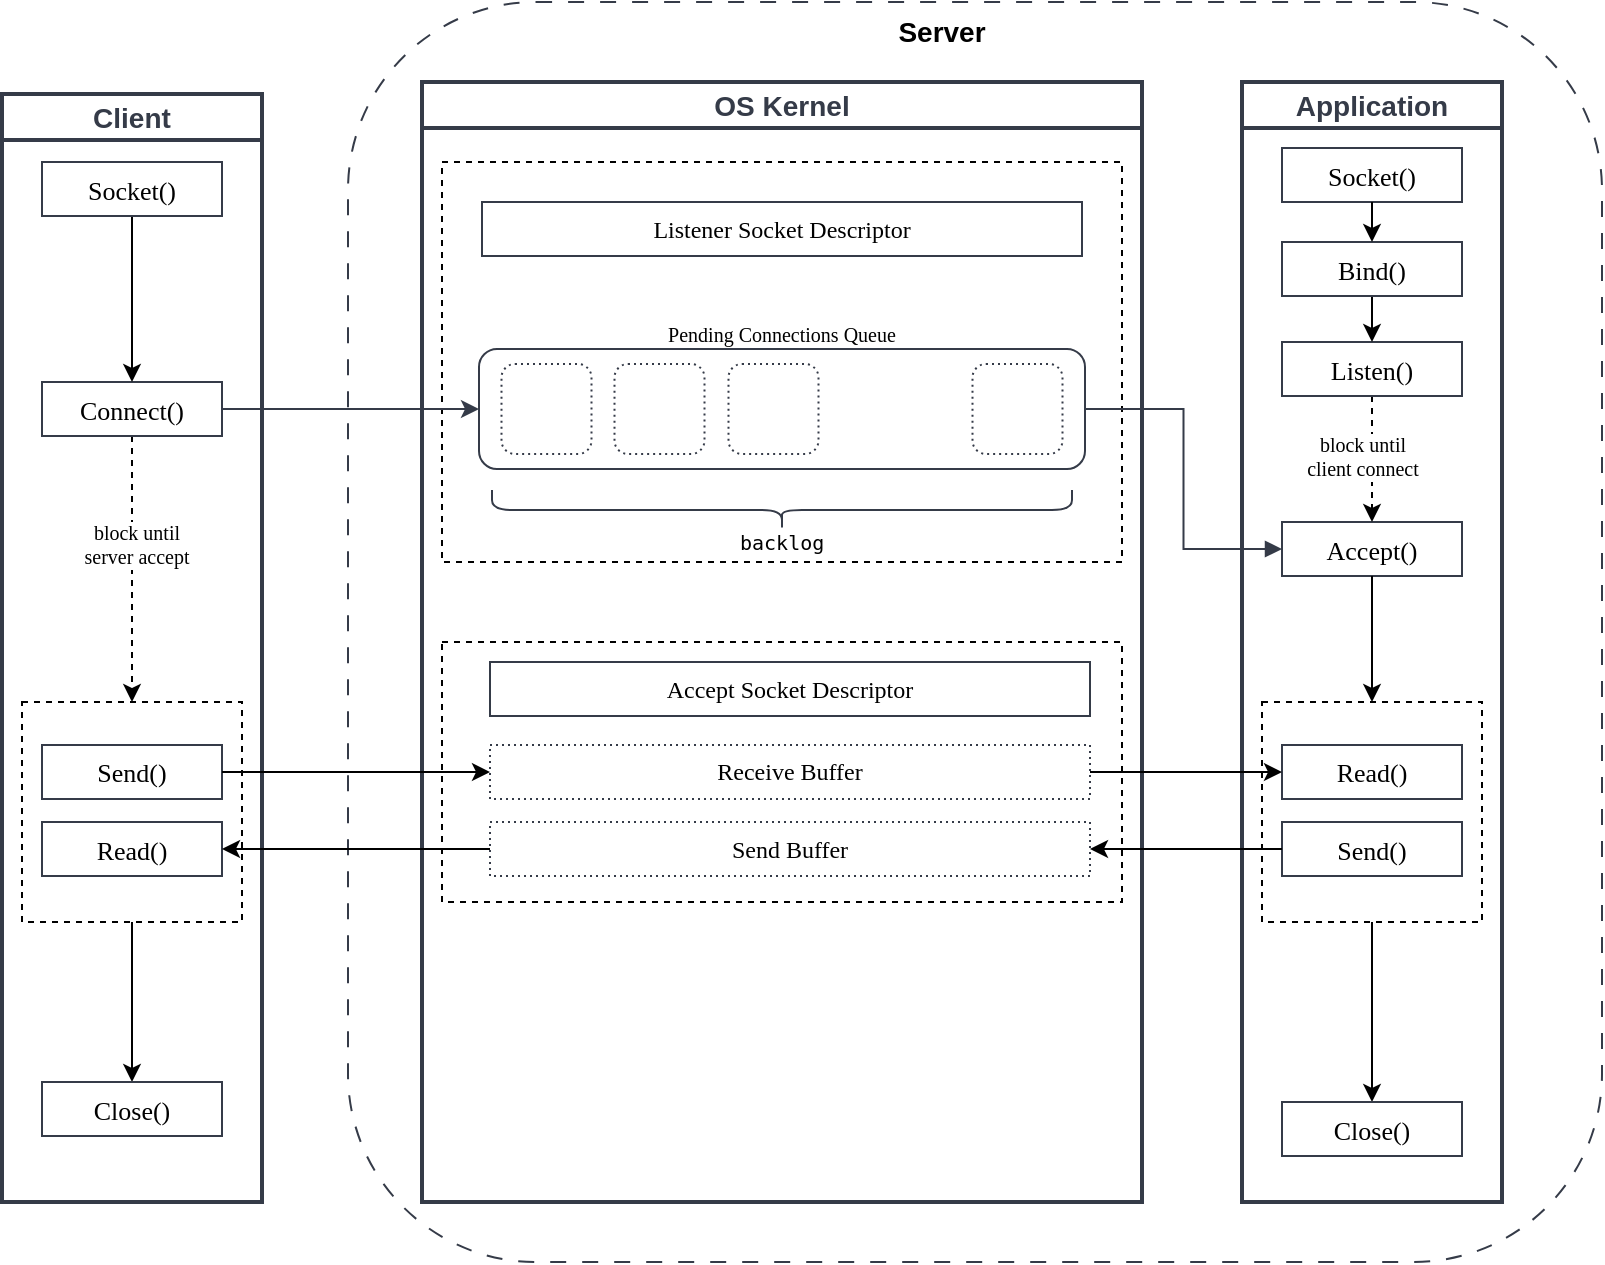 <mxfile version="24.7.12">
  <diagram name="Page-1" id="PEkZlrDrtJ_jvtdT925m">
    <mxGraphModel dx="1247" dy="633" grid="1" gridSize="10" guides="1" tooltips="1" connect="1" arrows="1" fold="1" page="1" pageScale="1" pageWidth="827" pageHeight="1169" math="0" shadow="0">
      <root>
        <mxCell id="0" />
        <mxCell id="1" parent="0" />
        <mxCell id="dLMPrjUwtsOP9PTlaON--25" value="" style="rounded=1;whiteSpace=wrap;html=1;fillColor=none;dashed=1;dashPattern=8 8;strokeColor=#353B48;" vertex="1" parent="1">
          <mxGeometry x="193" y="80" width="627" height="630" as="geometry" />
        </mxCell>
        <mxCell id="dLMPrjUwtsOP9PTlaON--84" style="edgeStyle=orthogonalEdgeStyle;rounded=0;orthogonalLoop=1;jettySize=auto;html=1;exitX=0.5;exitY=1;exitDx=0;exitDy=0;" edge="1" parent="1" source="dLMPrjUwtsOP9PTlaON--70" target="dLMPrjUwtsOP9PTlaON--53">
          <mxGeometry relative="1" as="geometry" />
        </mxCell>
        <mxCell id="dLMPrjUwtsOP9PTlaON--70" value="" style="rounded=0;whiteSpace=wrap;html=1;dashed=1;" vertex="1" parent="1">
          <mxGeometry x="650" y="430" width="110" height="110" as="geometry" />
        </mxCell>
        <mxCell id="dLMPrjUwtsOP9PTlaON--39" value="" style="rounded=0;whiteSpace=wrap;html=1;dashed=1;" vertex="1" parent="1">
          <mxGeometry x="240" y="160" width="340" height="200" as="geometry" />
        </mxCell>
        <mxCell id="dLMPrjUwtsOP9PTlaON--2" value="OS Kernel" style="swimlane;whiteSpace=wrap;html=1;strokeWidth=2;fontStyle=1;fontSize=14;fillColor=none;strokeColor=#353B48;fontColor=#353b48;verticalAlign=middle;" vertex="1" parent="1">
          <mxGeometry x="230" y="120" width="360" height="560" as="geometry" />
        </mxCell>
        <mxCell id="dLMPrjUwtsOP9PTlaON--3" value="" style="rounded=1;whiteSpace=wrap;html=1;strokeWidth=1;strokeColor=#353B48;" vertex="1" parent="dLMPrjUwtsOP9PTlaON--2">
          <mxGeometry x="28.5" y="133.5" width="303" height="60" as="geometry" />
        </mxCell>
        <mxCell id="dLMPrjUwtsOP9PTlaON--4" value="" style="rounded=1;whiteSpace=wrap;html=1;strokeColor=#353B48;strokeWidth=1;dashed=1;dashPattern=1 2;" vertex="1" parent="dLMPrjUwtsOP9PTlaON--2">
          <mxGeometry x="39.75" y="141" width="45" height="45" as="geometry" />
        </mxCell>
        <mxCell id="dLMPrjUwtsOP9PTlaON--5" value="" style="rounded=1;whiteSpace=wrap;html=1;strokeColor=#353B48;strokeWidth=1;dashed=1;dashPattern=1 2;" vertex="1" parent="dLMPrjUwtsOP9PTlaON--2">
          <mxGeometry x="96.25" y="141" width="45" height="45" as="geometry" />
        </mxCell>
        <mxCell id="dLMPrjUwtsOP9PTlaON--6" value="" style="rounded=1;whiteSpace=wrap;html=1;strokeColor=#353B48;strokeWidth=1;dashed=1;dashPattern=1 2;" vertex="1" parent="dLMPrjUwtsOP9PTlaON--2">
          <mxGeometry x="153.25" y="141" width="45" height="45" as="geometry" />
        </mxCell>
        <mxCell id="dLMPrjUwtsOP9PTlaON--7" value="" style="rounded=1;whiteSpace=wrap;html=1;strokeColor=#353B48;strokeWidth=1;dashed=1;dashPattern=1 2;" vertex="1" parent="dLMPrjUwtsOP9PTlaON--2">
          <mxGeometry x="275.25" y="141" width="45" height="45" as="geometry" />
        </mxCell>
        <mxCell id="dLMPrjUwtsOP9PTlaON--28" value="&lt;pre style=&quot;font-size: 10px;&quot; class=&quot;graf graf--pre&quot;&gt;backlog&lt;/pre&gt;" style="shape=curlyBracket;whiteSpace=wrap;html=1;rounded=1;labelPosition=left;verticalLabelPosition=middle;align=right;verticalAlign=middle;rotation=-90;textDirection=vertical-lr;strokeColor=#353B48;fontSize=10;" vertex="1" parent="dLMPrjUwtsOP9PTlaON--2">
          <mxGeometry x="170" y="69" width="20" height="290" as="geometry" />
        </mxCell>
        <mxCell id="dLMPrjUwtsOP9PTlaON--41" value="Pending Connections&lt;span style=&quot;background-color: initial; font-size: 10px;&quot;&gt;&amp;nbsp;Queue&lt;/span&gt;" style="text;html=1;align=center;verticalAlign=middle;whiteSpace=wrap;rounded=0;fontFamily=Lucida Console;fontSize=10;" vertex="1" parent="dLMPrjUwtsOP9PTlaON--2">
          <mxGeometry x="100" y="111" width="160" height="30" as="geometry" />
        </mxCell>
        <mxCell id="dLMPrjUwtsOP9PTlaON--26" style="edgeStyle=orthogonalEdgeStyle;rounded=0;orthogonalLoop=1;jettySize=auto;html=1;entryX=0;entryY=0.5;entryDx=0;entryDy=0;strokeWidth=1;strokeColor=#353B48;" edge="1" parent="1" source="dLMPrjUwtsOP9PTlaON--35" target="dLMPrjUwtsOP9PTlaON--3">
          <mxGeometry relative="1" as="geometry">
            <mxPoint x="135" y="203" as="sourcePoint" />
            <Array as="points" />
          </mxGeometry>
        </mxCell>
        <mxCell id="dLMPrjUwtsOP9PTlaON--14" value="Client" style="swimlane;whiteSpace=wrap;html=1;strokeWidth=2;fontStyle=1;fontSize=14;fillColor=none;strokeColor=#353B48;fontColor=#353b48;verticalAlign=middle;" vertex="1" parent="1">
          <mxGeometry x="20" y="126" width="130" height="554" as="geometry" />
        </mxCell>
        <mxCell id="dLMPrjUwtsOP9PTlaON--80" style="edgeStyle=orthogonalEdgeStyle;rounded=0;orthogonalLoop=1;jettySize=auto;html=1;entryX=0.5;entryY=0;entryDx=0;entryDy=0;dashed=1;" edge="1" parent="dLMPrjUwtsOP9PTlaON--14" source="dLMPrjUwtsOP9PTlaON--35" target="dLMPrjUwtsOP9PTlaON--71">
          <mxGeometry relative="1" as="geometry" />
        </mxCell>
        <mxCell id="dLMPrjUwtsOP9PTlaON--81" value="block until &lt;br style=&quot;font-size: 10px;&quot;&gt;server accept" style="edgeLabel;html=1;align=center;verticalAlign=middle;resizable=0;points=[];fontFamily=Lucida Console;fontSize=10;" vertex="1" connectable="0" parent="dLMPrjUwtsOP9PTlaON--80">
          <mxGeometry x="-0.188" y="2" relative="1" as="geometry">
            <mxPoint as="offset" />
          </mxGeometry>
        </mxCell>
        <mxCell id="dLMPrjUwtsOP9PTlaON--35" value="&lt;span style=&quot;font-weight: normal;&quot;&gt;Connect()&lt;/span&gt;" style="rounded=0;whiteSpace=wrap;html=1;strokeColor=#353B48;align=center;verticalAlign=middle;fontFamily=Lucida Console;fontSize=13;fontColor=default;fillColor=default;fontStyle=1" vertex="1" parent="dLMPrjUwtsOP9PTlaON--14">
          <mxGeometry x="20" y="144" width="90" height="27" as="geometry" />
        </mxCell>
        <mxCell id="dLMPrjUwtsOP9PTlaON--58" style="edgeStyle=orthogonalEdgeStyle;rounded=0;orthogonalLoop=1;jettySize=auto;html=1;exitX=0.5;exitY=1;exitDx=0;exitDy=0;" edge="1" parent="dLMPrjUwtsOP9PTlaON--14" source="dLMPrjUwtsOP9PTlaON--48" target="dLMPrjUwtsOP9PTlaON--35">
          <mxGeometry relative="1" as="geometry" />
        </mxCell>
        <mxCell id="dLMPrjUwtsOP9PTlaON--48" value="&lt;span style=&quot;font-weight: normal;&quot;&gt;Socket()&lt;/span&gt;" style="rounded=0;whiteSpace=wrap;html=1;strokeColor=#353B48;align=center;verticalAlign=middle;fontFamily=Lucida Console;fontSize=13;fontColor=default;fillColor=default;fontStyle=1" vertex="1" parent="dLMPrjUwtsOP9PTlaON--14">
          <mxGeometry x="20" y="34" width="90" height="27" as="geometry" />
        </mxCell>
        <mxCell id="dLMPrjUwtsOP9PTlaON--86" style="edgeStyle=orthogonalEdgeStyle;rounded=0;orthogonalLoop=1;jettySize=auto;html=1;entryX=0.5;entryY=0;entryDx=0;entryDy=0;" edge="1" parent="dLMPrjUwtsOP9PTlaON--14" source="dLMPrjUwtsOP9PTlaON--71" target="dLMPrjUwtsOP9PTlaON--82">
          <mxGeometry relative="1" as="geometry" />
        </mxCell>
        <mxCell id="dLMPrjUwtsOP9PTlaON--71" value="" style="rounded=0;whiteSpace=wrap;html=1;dashed=1;" vertex="1" parent="dLMPrjUwtsOP9PTlaON--14">
          <mxGeometry x="10" y="304" width="110" height="110" as="geometry" />
        </mxCell>
        <mxCell id="dLMPrjUwtsOP9PTlaON--72" value="&lt;span style=&quot;font-weight: normal;&quot;&gt;Read()&lt;/span&gt;" style="rounded=0;whiteSpace=wrap;html=1;strokeColor=#353B48;align=center;verticalAlign=middle;fontFamily=Lucida Console;fontSize=13;fontColor=default;fillColor=default;fontStyle=1" vertex="1" parent="dLMPrjUwtsOP9PTlaON--14">
          <mxGeometry x="20" y="364" width="90" height="27" as="geometry" />
        </mxCell>
        <mxCell id="dLMPrjUwtsOP9PTlaON--74" value="&lt;span style=&quot;font-weight: normal;&quot;&gt;Send()&lt;/span&gt;" style="rounded=0;whiteSpace=wrap;html=1;strokeColor=#353B48;align=center;verticalAlign=middle;fontFamily=Lucida Console;fontSize=13;fontColor=default;fillColor=default;fontStyle=1" vertex="1" parent="dLMPrjUwtsOP9PTlaON--14">
          <mxGeometry x="20" y="325.5" width="90" height="27" as="geometry" />
        </mxCell>
        <mxCell id="dLMPrjUwtsOP9PTlaON--82" value="&lt;span style=&quot;font-weight: normal;&quot;&gt;Close()&lt;/span&gt;" style="rounded=0;whiteSpace=wrap;html=1;strokeColor=#353B48;align=center;verticalAlign=middle;fontFamily=Lucida Console;fontSize=13;fontColor=default;fillColor=default;fontStyle=1" vertex="1" parent="dLMPrjUwtsOP9PTlaON--14">
          <mxGeometry x="20" y="494" width="90" height="27" as="geometry" />
        </mxCell>
        <mxCell id="dLMPrjUwtsOP9PTlaON--20" value="Application" style="swimlane;whiteSpace=wrap;html=1;strokeWidth=2;fontStyle=1;fontSize=14;fillColor=none;strokeColor=#353B48;fontColor=#353b48;verticalAlign=middle;" vertex="1" parent="1">
          <mxGeometry x="640" y="120" width="130" height="560" as="geometry" />
        </mxCell>
        <mxCell id="dLMPrjUwtsOP9PTlaON--34" value="&lt;span style=&quot;font-weight: normal;&quot;&gt;Accept()&lt;/span&gt;" style="rounded=0;whiteSpace=wrap;html=1;strokeColor=#353B48;align=center;verticalAlign=middle;fontFamily=Lucida Console;fontSize=13;fontColor=default;fillColor=default;fontStyle=1" vertex="1" parent="dLMPrjUwtsOP9PTlaON--20">
          <mxGeometry x="20" y="220" width="90" height="27" as="geometry" />
        </mxCell>
        <mxCell id="dLMPrjUwtsOP9PTlaON--42" value="&lt;span style=&quot;font-weight: normal;&quot;&gt;Socket()&lt;/span&gt;" style="rounded=0;whiteSpace=wrap;html=1;strokeColor=#353B48;align=center;verticalAlign=middle;fontFamily=Lucida Console;fontSize=13;fontColor=default;fillColor=default;fontStyle=1" vertex="1" parent="dLMPrjUwtsOP9PTlaON--20">
          <mxGeometry x="20" y="33" width="90" height="27" as="geometry" />
        </mxCell>
        <mxCell id="dLMPrjUwtsOP9PTlaON--57" style="edgeStyle=orthogonalEdgeStyle;rounded=0;orthogonalLoop=1;jettySize=auto;html=1;entryX=0.5;entryY=0;entryDx=0;entryDy=0;dashed=1;" edge="1" parent="dLMPrjUwtsOP9PTlaON--20" source="dLMPrjUwtsOP9PTlaON--46" target="dLMPrjUwtsOP9PTlaON--34">
          <mxGeometry relative="1" as="geometry" />
        </mxCell>
        <mxCell id="dLMPrjUwtsOP9PTlaON--60" value="block until &lt;br&gt;client connect" style="edgeLabel;html=1;align=center;verticalAlign=middle;resizable=0;points=[];fontSize=10;fontFamily=Lucida Console;" vertex="1" connectable="0" parent="dLMPrjUwtsOP9PTlaON--57">
          <mxGeometry x="-0.352" y="3" relative="1" as="geometry">
            <mxPoint x="-8" y="9" as="offset" />
          </mxGeometry>
        </mxCell>
        <mxCell id="dLMPrjUwtsOP9PTlaON--46" value="&lt;span style=&quot;font-weight: normal;&quot;&gt;Listen()&lt;/span&gt;" style="rounded=0;whiteSpace=wrap;html=1;strokeColor=#353B48;align=center;verticalAlign=middle;fontFamily=Lucida Console;fontSize=13;fontColor=default;fillColor=default;fontStyle=1" vertex="1" parent="dLMPrjUwtsOP9PTlaON--20">
          <mxGeometry x="20" y="130" width="90" height="27" as="geometry" />
        </mxCell>
        <mxCell id="dLMPrjUwtsOP9PTlaON--50" value="&lt;span style=&quot;font-weight: normal;&quot;&gt;Read()&lt;/span&gt;" style="rounded=0;whiteSpace=wrap;html=1;strokeColor=#353B48;align=center;verticalAlign=middle;fontFamily=Lucida Console;fontSize=13;fontColor=default;fillColor=default;fontStyle=1" vertex="1" parent="dLMPrjUwtsOP9PTlaON--20">
          <mxGeometry x="20" y="331.5" width="90" height="27" as="geometry" />
        </mxCell>
        <mxCell id="dLMPrjUwtsOP9PTlaON--52" value="&lt;span style=&quot;font-weight: normal;&quot;&gt;Send()&lt;/span&gt;" style="rounded=0;whiteSpace=wrap;html=1;strokeColor=#353B48;align=center;verticalAlign=middle;fontFamily=Lucida Console;fontSize=13;fontColor=default;fillColor=default;fontStyle=1" vertex="1" parent="dLMPrjUwtsOP9PTlaON--20">
          <mxGeometry x="20" y="370" width="90" height="27" as="geometry" />
        </mxCell>
        <mxCell id="dLMPrjUwtsOP9PTlaON--53" value="&lt;span style=&quot;font-weight: normal;&quot;&gt;Close()&lt;/span&gt;" style="rounded=0;whiteSpace=wrap;html=1;strokeColor=#353B48;align=center;verticalAlign=middle;fontFamily=Lucida Console;fontSize=13;fontColor=default;fillColor=default;fontStyle=1" vertex="1" parent="dLMPrjUwtsOP9PTlaON--20">
          <mxGeometry x="20" y="510" width="90" height="27" as="geometry" />
        </mxCell>
        <mxCell id="dLMPrjUwtsOP9PTlaON--23" style="edgeStyle=orthogonalEdgeStyle;rounded=0;orthogonalLoop=1;jettySize=auto;html=1;exitX=1;exitY=0.5;exitDx=0;exitDy=0;entryX=0;entryY=0.5;entryDx=0;entryDy=0;strokeWidth=1;endArrow=block;endFill=1;endSize=6;startSize=6;jumpSize=6;strokeColor=#353B48;" edge="1" parent="1" source="dLMPrjUwtsOP9PTlaON--3" target="dLMPrjUwtsOP9PTlaON--34">
          <mxGeometry relative="1" as="geometry">
            <mxPoint x="690" y="203.5" as="targetPoint" />
          </mxGeometry>
        </mxCell>
        <mxCell id="dLMPrjUwtsOP9PTlaON--40" value="&lt;span style=&quot;font-size: 12px;&quot;&gt;Listener Socket Descriptor&lt;/span&gt;" style="rounded=0;whiteSpace=wrap;html=1;strokeColor=#353B48;align=center;verticalAlign=middle;fontFamily=Lucida Console;fontSize=12;fontColor=default;fillColor=default;fontStyle=0" vertex="1" parent="1">
          <mxGeometry x="260" y="180" width="300" height="27" as="geometry" />
        </mxCell>
        <mxCell id="dLMPrjUwtsOP9PTlaON--56" style="edgeStyle=orthogonalEdgeStyle;rounded=0;orthogonalLoop=1;jettySize=auto;html=1;exitX=0.5;exitY=1;exitDx=0;exitDy=0;entryX=0.5;entryY=0;entryDx=0;entryDy=0;" edge="1" parent="1" source="dLMPrjUwtsOP9PTlaON--45" target="dLMPrjUwtsOP9PTlaON--46">
          <mxGeometry relative="1" as="geometry" />
        </mxCell>
        <mxCell id="dLMPrjUwtsOP9PTlaON--45" value="&lt;span style=&quot;font-weight: normal;&quot;&gt;Bind()&lt;/span&gt;" style="rounded=0;whiteSpace=wrap;html=1;strokeColor=#353B48;align=center;verticalAlign=middle;fontFamily=Lucida Console;fontSize=13;fontColor=default;fillColor=default;fontStyle=1" vertex="1" parent="1">
          <mxGeometry x="660" y="200" width="90" height="27" as="geometry" />
        </mxCell>
        <mxCell id="dLMPrjUwtsOP9PTlaON--55" style="edgeStyle=orthogonalEdgeStyle;rounded=0;orthogonalLoop=1;jettySize=auto;html=1;exitX=0.5;exitY=1;exitDx=0;exitDy=0;entryX=0.5;entryY=0;entryDx=0;entryDy=0;" edge="1" parent="1" source="dLMPrjUwtsOP9PTlaON--42" target="dLMPrjUwtsOP9PTlaON--45">
          <mxGeometry relative="1" as="geometry" />
        </mxCell>
        <mxCell id="dLMPrjUwtsOP9PTlaON--61" value="" style="rounded=0;whiteSpace=wrap;html=1;dashed=1;" vertex="1" parent="1">
          <mxGeometry x="240" y="400" width="340" height="130" as="geometry" />
        </mxCell>
        <mxCell id="dLMPrjUwtsOP9PTlaON--65" value="&lt;span style=&quot;font-size: 12px;&quot;&gt;Accept Socket Descriptor&lt;/span&gt;" style="rounded=0;whiteSpace=wrap;html=1;strokeColor=#353B48;align=center;verticalAlign=middle;fontFamily=Lucida Console;fontSize=12;fontColor=default;fillColor=default;fontStyle=0" vertex="1" parent="1">
          <mxGeometry x="264" y="410" width="300" height="27" as="geometry" />
        </mxCell>
        <mxCell id="dLMPrjUwtsOP9PTlaON--68" style="edgeStyle=orthogonalEdgeStyle;rounded=0;orthogonalLoop=1;jettySize=auto;html=1;entryX=0;entryY=0.5;entryDx=0;entryDy=0;" edge="1" parent="1" source="dLMPrjUwtsOP9PTlaON--66" target="dLMPrjUwtsOP9PTlaON--50">
          <mxGeometry relative="1" as="geometry" />
        </mxCell>
        <mxCell id="dLMPrjUwtsOP9PTlaON--66" value="Receive Buffer" style="rounded=0;whiteSpace=wrap;html=1;strokeColor=#353B48;align=center;verticalAlign=middle;fontFamily=Lucida Console;fontSize=12;fontColor=default;fillColor=default;fontStyle=0;dashed=1;dashPattern=1 2;" vertex="1" parent="1">
          <mxGeometry x="264" y="451.5" width="300" height="27" as="geometry" />
        </mxCell>
        <mxCell id="dLMPrjUwtsOP9PTlaON--77" style="edgeStyle=orthogonalEdgeStyle;rounded=0;orthogonalLoop=1;jettySize=auto;html=1;entryX=1;entryY=0.5;entryDx=0;entryDy=0;" edge="1" parent="1" source="dLMPrjUwtsOP9PTlaON--67" target="dLMPrjUwtsOP9PTlaON--72">
          <mxGeometry relative="1" as="geometry" />
        </mxCell>
        <mxCell id="dLMPrjUwtsOP9PTlaON--67" value="&lt;span style=&quot;font-size: 12px;&quot;&gt;Send Buffer&lt;/span&gt;" style="rounded=0;whiteSpace=wrap;html=1;strokeColor=#353B48;align=center;verticalAlign=middle;fontFamily=Lucida Console;fontSize=12;fontColor=default;fillColor=default;fontStyle=0;dashed=1;dashPattern=1 2;" vertex="1" parent="1">
          <mxGeometry x="264" y="490" width="300" height="27" as="geometry" />
        </mxCell>
        <mxCell id="dLMPrjUwtsOP9PTlaON--69" style="edgeStyle=orthogonalEdgeStyle;rounded=0;orthogonalLoop=1;jettySize=auto;html=1;exitX=0;exitY=0.5;exitDx=0;exitDy=0;entryX=1;entryY=0.5;entryDx=0;entryDy=0;" edge="1" parent="1" source="dLMPrjUwtsOP9PTlaON--52" target="dLMPrjUwtsOP9PTlaON--67">
          <mxGeometry relative="1" as="geometry" />
        </mxCell>
        <mxCell id="dLMPrjUwtsOP9PTlaON--76" style="edgeStyle=orthogonalEdgeStyle;rounded=0;orthogonalLoop=1;jettySize=auto;html=1;exitX=1;exitY=0.5;exitDx=0;exitDy=0;" edge="1" parent="1" source="dLMPrjUwtsOP9PTlaON--74" target="dLMPrjUwtsOP9PTlaON--66">
          <mxGeometry relative="1" as="geometry" />
        </mxCell>
        <mxCell id="dLMPrjUwtsOP9PTlaON--85" style="edgeStyle=orthogonalEdgeStyle;rounded=0;orthogonalLoop=1;jettySize=auto;html=1;exitX=0.5;exitY=1;exitDx=0;exitDy=0;" edge="1" parent="1" source="dLMPrjUwtsOP9PTlaON--34" target="dLMPrjUwtsOP9PTlaON--70">
          <mxGeometry relative="1" as="geometry" />
        </mxCell>
        <mxCell id="dLMPrjUwtsOP9PTlaON--87" value="Server" style="text;html=1;align=center;verticalAlign=middle;whiteSpace=wrap;rounded=0;fontStyle=1;fontSize=14;" vertex="1" parent="1">
          <mxGeometry x="460" y="80" width="60" height="30" as="geometry" />
        </mxCell>
      </root>
    </mxGraphModel>
  </diagram>
</mxfile>
